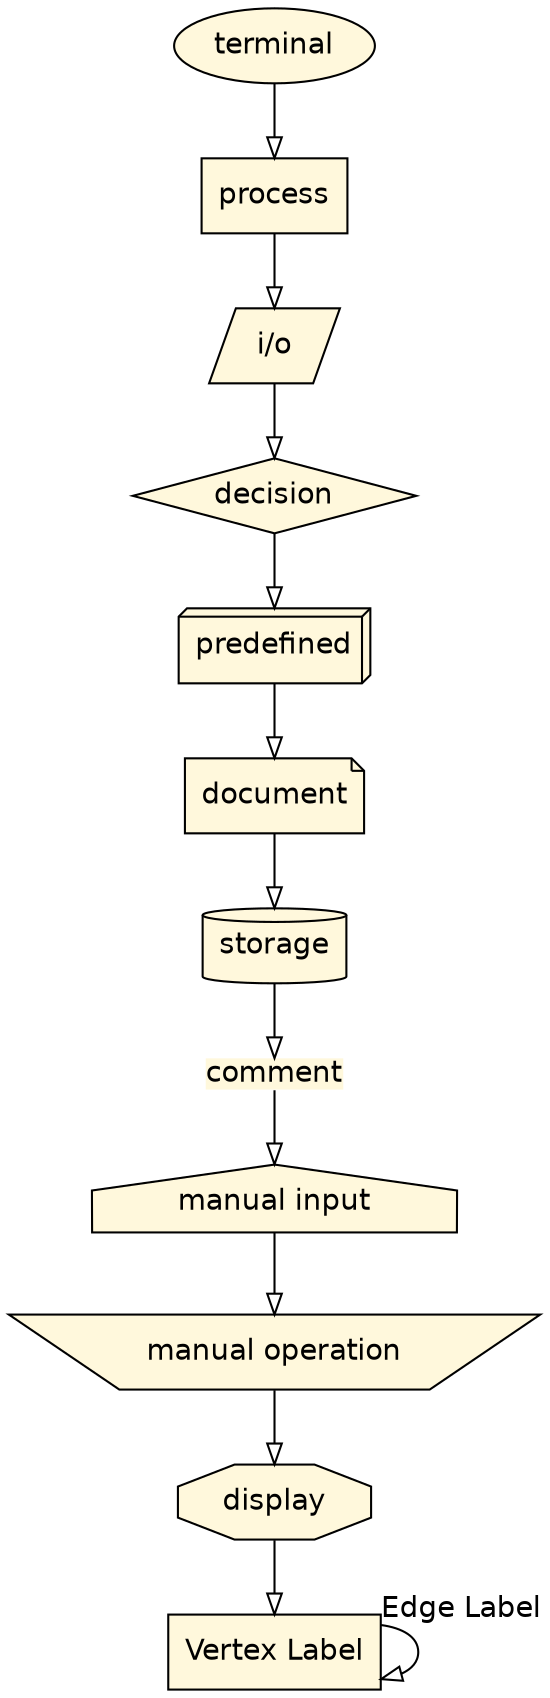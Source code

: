 digraph {
"d027323f-d12b-4c45-ab1c-2ea3f24001cc" [label="document", shape=note, style=filled, fillcolor=cornsilk, fontname=Helvetica];
"d027323f-d12b-4c45-ab1c-2ea3f24001cc" -> "032ed081-c675-4d5e-86a4-6b81277c748b" [taillabel="", arrowhead=onormal, fontname=Helvetica];
"63a20947-944a-44bc-b759-5de7eec94381" [label="i/o", shape=parallelogram, style=filled, fillcolor=cornsilk, fontname=Helvetica];
"63a20947-944a-44bc-b759-5de7eec94381" -> "7a74fa94-3471-4d24-bbc7-aeffddfb1ebd" [taillabel="", arrowhead=onormal, fontname=Helvetica];
"062a4092-83a8-4406-8691-fcd2f1269663" [label="predefined", shape=box3d, style=filled, fillcolor=cornsilk, fontname=Helvetica];
"062a4092-83a8-4406-8691-fcd2f1269663" -> "d027323f-d12b-4c45-ab1c-2ea3f24001cc" [taillabel="", arrowhead=onormal, fontname=Helvetica];
"e44ae507-12f3-463e-a327-f4e36faaa53a" [label="comment", shape=plain, style=filled, fillcolor=cornsilk, fontname=Helvetica];
"e44ae507-12f3-463e-a327-f4e36faaa53a" -> "ca23ecfa-937a-4356-af36-9f593b3a05bc" [taillabel="", arrowhead=onormal, fontname=Helvetica];
"3e7deda1-9252-49d8-b18b-0c45cab2e7c8" [label="display", shape=octagon, style=filled, fillcolor=cornsilk, fontname=Helvetica];
"3e7deda1-9252-49d8-b18b-0c45cab2e7c8" -> "d331569f-bdff-4a25-b37e-78befe518847" [taillabel="", arrowhead=onormal, fontname=Helvetica];
"7a74fa94-3471-4d24-bbc7-aeffddfb1ebd" [label="decision", shape=diamond, style=filled, fillcolor=cornsilk, fontname=Helvetica];
"7a74fa94-3471-4d24-bbc7-aeffddfb1ebd" -> "062a4092-83a8-4406-8691-fcd2f1269663" [taillabel="", arrowhead=onormal, fontname=Helvetica];
"d331569f-bdff-4a25-b37e-78befe518847" [label="Vertex Label", shape=box, style=filled, fillcolor=cornsilk, fontname=Helvetica];
"d331569f-bdff-4a25-b37e-78befe518847" -> "d331569f-bdff-4a25-b37e-78befe518847" [taillabel="Edge Label", arrowhead=onormal, fontname=Helvetica];
"d72861ff-985e-4063-9820-aed9ee849bfe" [label="terminal", shape=ellipse, style=filled, fillcolor=cornsilk, fontname=Helvetica];
"d72861ff-985e-4063-9820-aed9ee849bfe" -> "e3e9730f-1beb-401c-8680-ae53188fc4a3" [taillabel="", arrowhead=onormal, fontname=Helvetica];
"032ed081-c675-4d5e-86a4-6b81277c748b" [label="storage", shape=cylinder, style=filled, fillcolor=cornsilk, fontname=Helvetica];
"032ed081-c675-4d5e-86a4-6b81277c748b" -> "e44ae507-12f3-463e-a327-f4e36faaa53a" [taillabel="", arrowhead=onormal, fontname=Helvetica];
"dc73a5e1-e532-44d4-978a-8df6feaa9f0a" [label="manual operation", shape=invtrapezium, style=filled, fillcolor=cornsilk, fontname=Helvetica];
"dc73a5e1-e532-44d4-978a-8df6feaa9f0a" -> "3e7deda1-9252-49d8-b18b-0c45cab2e7c8" [taillabel="", arrowhead=onormal, fontname=Helvetica];
"ca23ecfa-937a-4356-af36-9f593b3a05bc" [label="manual input", shape=house, style=filled, fillcolor=cornsilk, fontname=Helvetica];
"ca23ecfa-937a-4356-af36-9f593b3a05bc" -> "dc73a5e1-e532-44d4-978a-8df6feaa9f0a" [taillabel="", arrowhead=onormal, fontname=Helvetica];
"e3e9730f-1beb-401c-8680-ae53188fc4a3" [label="process", shape=box, style=filled, fillcolor=cornsilk, fontname=Helvetica];
"e3e9730f-1beb-401c-8680-ae53188fc4a3" -> "63a20947-944a-44bc-b759-5de7eec94381" [taillabel="", arrowhead=onormal, fontname=Helvetica];
}
